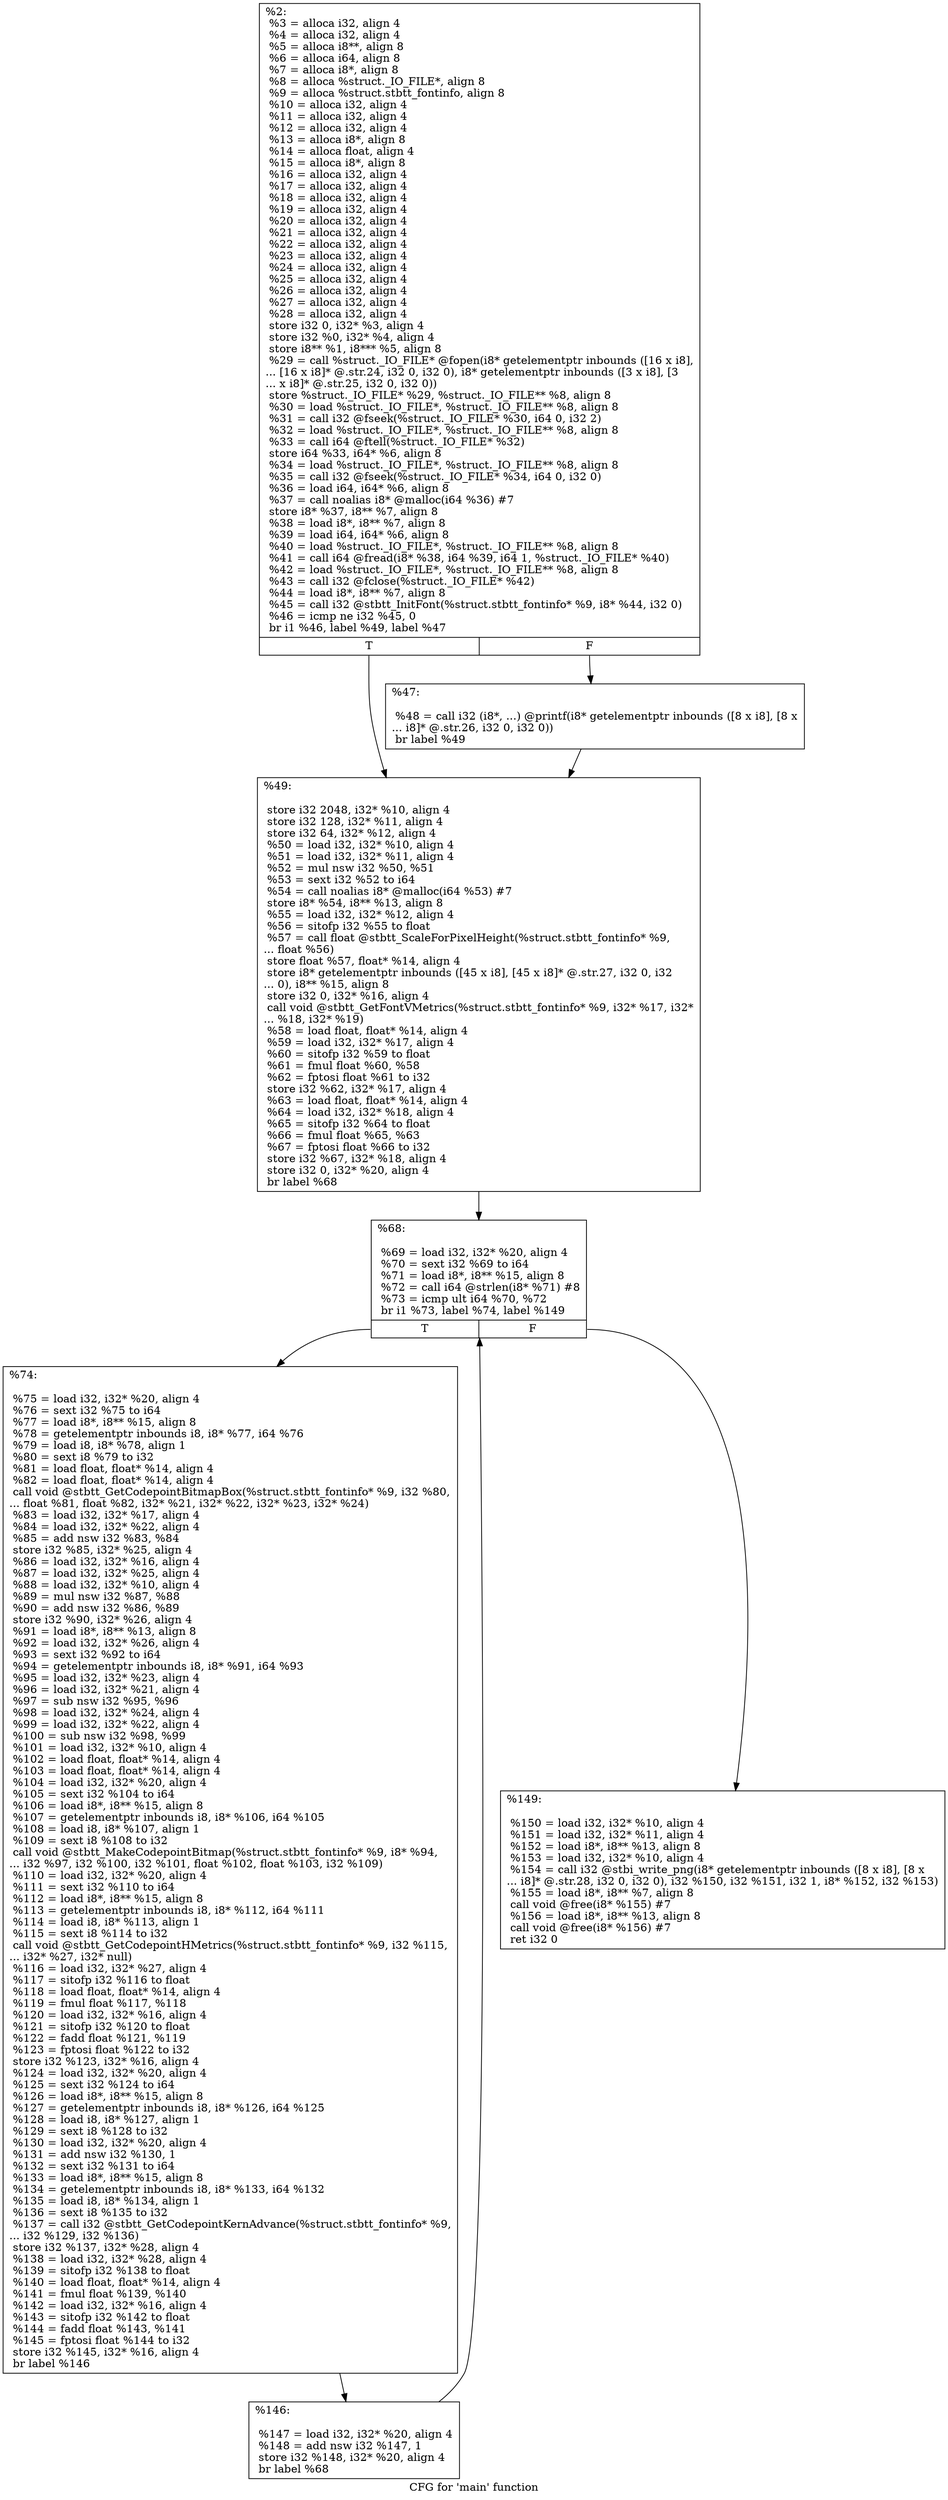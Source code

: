 digraph "CFG for 'main' function" {
	label="CFG for 'main' function";

	Node0x2a63c00 [shape=record,label="{%2:\l  %3 = alloca i32, align 4\l  %4 = alloca i32, align 4\l  %5 = alloca i8**, align 8\l  %6 = alloca i64, align 8\l  %7 = alloca i8*, align 8\l  %8 = alloca %struct._IO_FILE*, align 8\l  %9 = alloca %struct.stbtt_fontinfo, align 8\l  %10 = alloca i32, align 4\l  %11 = alloca i32, align 4\l  %12 = alloca i32, align 4\l  %13 = alloca i8*, align 8\l  %14 = alloca float, align 4\l  %15 = alloca i8*, align 8\l  %16 = alloca i32, align 4\l  %17 = alloca i32, align 4\l  %18 = alloca i32, align 4\l  %19 = alloca i32, align 4\l  %20 = alloca i32, align 4\l  %21 = alloca i32, align 4\l  %22 = alloca i32, align 4\l  %23 = alloca i32, align 4\l  %24 = alloca i32, align 4\l  %25 = alloca i32, align 4\l  %26 = alloca i32, align 4\l  %27 = alloca i32, align 4\l  %28 = alloca i32, align 4\l  store i32 0, i32* %3, align 4\l  store i32 %0, i32* %4, align 4\l  store i8** %1, i8*** %5, align 8\l  %29 = call %struct._IO_FILE* @fopen(i8* getelementptr inbounds ([16 x i8],\l... [16 x i8]* @.str.24, i32 0, i32 0), i8* getelementptr inbounds ([3 x i8], [3\l... x i8]* @.str.25, i32 0, i32 0))\l  store %struct._IO_FILE* %29, %struct._IO_FILE** %8, align 8\l  %30 = load %struct._IO_FILE*, %struct._IO_FILE** %8, align 8\l  %31 = call i32 @fseek(%struct._IO_FILE* %30, i64 0, i32 2)\l  %32 = load %struct._IO_FILE*, %struct._IO_FILE** %8, align 8\l  %33 = call i64 @ftell(%struct._IO_FILE* %32)\l  store i64 %33, i64* %6, align 8\l  %34 = load %struct._IO_FILE*, %struct._IO_FILE** %8, align 8\l  %35 = call i32 @fseek(%struct._IO_FILE* %34, i64 0, i32 0)\l  %36 = load i64, i64* %6, align 8\l  %37 = call noalias i8* @malloc(i64 %36) #7\l  store i8* %37, i8** %7, align 8\l  %38 = load i8*, i8** %7, align 8\l  %39 = load i64, i64* %6, align 8\l  %40 = load %struct._IO_FILE*, %struct._IO_FILE** %8, align 8\l  %41 = call i64 @fread(i8* %38, i64 %39, i64 1, %struct._IO_FILE* %40)\l  %42 = load %struct._IO_FILE*, %struct._IO_FILE** %8, align 8\l  %43 = call i32 @fclose(%struct._IO_FILE* %42)\l  %44 = load i8*, i8** %7, align 8\l  %45 = call i32 @stbtt_InitFont(%struct.stbtt_fontinfo* %9, i8* %44, i32 0)\l  %46 = icmp ne i32 %45, 0\l  br i1 %46, label %49, label %47\l|{<s0>T|<s1>F}}"];
	Node0x2a63c00:s0 -> Node0x2a67820;
	Node0x2a63c00:s1 -> Node0x2a67870;
	Node0x2a67870 [shape=record,label="{%47:\l\l  %48 = call i32 (i8*, ...) @printf(i8* getelementptr inbounds ([8 x i8], [8 x\l... i8]* @.str.26, i32 0, i32 0))\l  br label %49\l}"];
	Node0x2a67870 -> Node0x2a67820;
	Node0x2a67820 [shape=record,label="{%49:\l\l  store i32 2048, i32* %10, align 4\l  store i32 128, i32* %11, align 4\l  store i32 64, i32* %12, align 4\l  %50 = load i32, i32* %10, align 4\l  %51 = load i32, i32* %11, align 4\l  %52 = mul nsw i32 %50, %51\l  %53 = sext i32 %52 to i64\l  %54 = call noalias i8* @malloc(i64 %53) #7\l  store i8* %54, i8** %13, align 8\l  %55 = load i32, i32* %12, align 4\l  %56 = sitofp i32 %55 to float\l  %57 = call float @stbtt_ScaleForPixelHeight(%struct.stbtt_fontinfo* %9,\l... float %56)\l  store float %57, float* %14, align 4\l  store i8* getelementptr inbounds ([45 x i8], [45 x i8]* @.str.27, i32 0, i32\l... 0), i8** %15, align 8\l  store i32 0, i32* %16, align 4\l  call void @stbtt_GetFontVMetrics(%struct.stbtt_fontinfo* %9, i32* %17, i32*\l... %18, i32* %19)\l  %58 = load float, float* %14, align 4\l  %59 = load i32, i32* %17, align 4\l  %60 = sitofp i32 %59 to float\l  %61 = fmul float %60, %58\l  %62 = fptosi float %61 to i32\l  store i32 %62, i32* %17, align 4\l  %63 = load float, float* %14, align 4\l  %64 = load i32, i32* %18, align 4\l  %65 = sitofp i32 %64 to float\l  %66 = fmul float %65, %63\l  %67 = fptosi float %66 to i32\l  store i32 %67, i32* %18, align 4\l  store i32 0, i32* %20, align 4\l  br label %68\l}"];
	Node0x2a67820 -> Node0x2a681f0;
	Node0x2a681f0 [shape=record,label="{%68:\l\l  %69 = load i32, i32* %20, align 4\l  %70 = sext i32 %69 to i64\l  %71 = load i8*, i8** %15, align 8\l  %72 = call i64 @strlen(i8* %71) #8\l  %73 = icmp ult i64 %70, %72\l  br i1 %73, label %74, label %149\l|{<s0>T|<s1>F}}"];
	Node0x2a681f0:s0 -> Node0x2a690e0;
	Node0x2a681f0:s1 -> Node0x2a69130;
	Node0x2a690e0 [shape=record,label="{%74:\l\l  %75 = load i32, i32* %20, align 4\l  %76 = sext i32 %75 to i64\l  %77 = load i8*, i8** %15, align 8\l  %78 = getelementptr inbounds i8, i8* %77, i64 %76\l  %79 = load i8, i8* %78, align 1\l  %80 = sext i8 %79 to i32\l  %81 = load float, float* %14, align 4\l  %82 = load float, float* %14, align 4\l  call void @stbtt_GetCodepointBitmapBox(%struct.stbtt_fontinfo* %9, i32 %80,\l... float %81, float %82, i32* %21, i32* %22, i32* %23, i32* %24)\l  %83 = load i32, i32* %17, align 4\l  %84 = load i32, i32* %22, align 4\l  %85 = add nsw i32 %83, %84\l  store i32 %85, i32* %25, align 4\l  %86 = load i32, i32* %16, align 4\l  %87 = load i32, i32* %25, align 4\l  %88 = load i32, i32* %10, align 4\l  %89 = mul nsw i32 %87, %88\l  %90 = add nsw i32 %86, %89\l  store i32 %90, i32* %26, align 4\l  %91 = load i8*, i8** %13, align 8\l  %92 = load i32, i32* %26, align 4\l  %93 = sext i32 %92 to i64\l  %94 = getelementptr inbounds i8, i8* %91, i64 %93\l  %95 = load i32, i32* %23, align 4\l  %96 = load i32, i32* %21, align 4\l  %97 = sub nsw i32 %95, %96\l  %98 = load i32, i32* %24, align 4\l  %99 = load i32, i32* %22, align 4\l  %100 = sub nsw i32 %98, %99\l  %101 = load i32, i32* %10, align 4\l  %102 = load float, float* %14, align 4\l  %103 = load float, float* %14, align 4\l  %104 = load i32, i32* %20, align 4\l  %105 = sext i32 %104 to i64\l  %106 = load i8*, i8** %15, align 8\l  %107 = getelementptr inbounds i8, i8* %106, i64 %105\l  %108 = load i8, i8* %107, align 1\l  %109 = sext i8 %108 to i32\l  call void @stbtt_MakeCodepointBitmap(%struct.stbtt_fontinfo* %9, i8* %94,\l... i32 %97, i32 %100, i32 %101, float %102, float %103, i32 %109)\l  %110 = load i32, i32* %20, align 4\l  %111 = sext i32 %110 to i64\l  %112 = load i8*, i8** %15, align 8\l  %113 = getelementptr inbounds i8, i8* %112, i64 %111\l  %114 = load i8, i8* %113, align 1\l  %115 = sext i8 %114 to i32\l  call void @stbtt_GetCodepointHMetrics(%struct.stbtt_fontinfo* %9, i32 %115,\l... i32* %27, i32* null)\l  %116 = load i32, i32* %27, align 4\l  %117 = sitofp i32 %116 to float\l  %118 = load float, float* %14, align 4\l  %119 = fmul float %117, %118\l  %120 = load i32, i32* %16, align 4\l  %121 = sitofp i32 %120 to float\l  %122 = fadd float %121, %119\l  %123 = fptosi float %122 to i32\l  store i32 %123, i32* %16, align 4\l  %124 = load i32, i32* %20, align 4\l  %125 = sext i32 %124 to i64\l  %126 = load i8*, i8** %15, align 8\l  %127 = getelementptr inbounds i8, i8* %126, i64 %125\l  %128 = load i8, i8* %127, align 1\l  %129 = sext i8 %128 to i32\l  %130 = load i32, i32* %20, align 4\l  %131 = add nsw i32 %130, 1\l  %132 = sext i32 %131 to i64\l  %133 = load i8*, i8** %15, align 8\l  %134 = getelementptr inbounds i8, i8* %133, i64 %132\l  %135 = load i8, i8* %134, align 1\l  %136 = sext i8 %135 to i32\l  %137 = call i32 @stbtt_GetCodepointKernAdvance(%struct.stbtt_fontinfo* %9,\l... i32 %129, i32 %136)\l  store i32 %137, i32* %28, align 4\l  %138 = load i32, i32* %28, align 4\l  %139 = sitofp i32 %138 to float\l  %140 = load float, float* %14, align 4\l  %141 = fmul float %139, %140\l  %142 = load i32, i32* %16, align 4\l  %143 = sitofp i32 %142 to float\l  %144 = fadd float %143, %141\l  %145 = fptosi float %144 to i32\l  store i32 %145, i32* %16, align 4\l  br label %146\l}"];
	Node0x2a690e0 -> Node0x2a6bad0;
	Node0x2a6bad0 [shape=record,label="{%146:\l\l  %147 = load i32, i32* %20, align 4\l  %148 = add nsw i32 %147, 1\l  store i32 %148, i32* %20, align 4\l  br label %68\l}"];
	Node0x2a6bad0 -> Node0x2a681f0;
	Node0x2a69130 [shape=record,label="{%149:\l\l  %150 = load i32, i32* %10, align 4\l  %151 = load i32, i32* %11, align 4\l  %152 = load i8*, i8** %13, align 8\l  %153 = load i32, i32* %10, align 4\l  %154 = call i32 @stbi_write_png(i8* getelementptr inbounds ([8 x i8], [8 x\l... i8]* @.str.28, i32 0, i32 0), i32 %150, i32 %151, i32 1, i8* %152, i32 %153)\l  %155 = load i8*, i8** %7, align 8\l  call void @free(i8* %155) #7\l  %156 = load i8*, i8** %13, align 8\l  call void @free(i8* %156) #7\l  ret i32 0\l}"];
}
